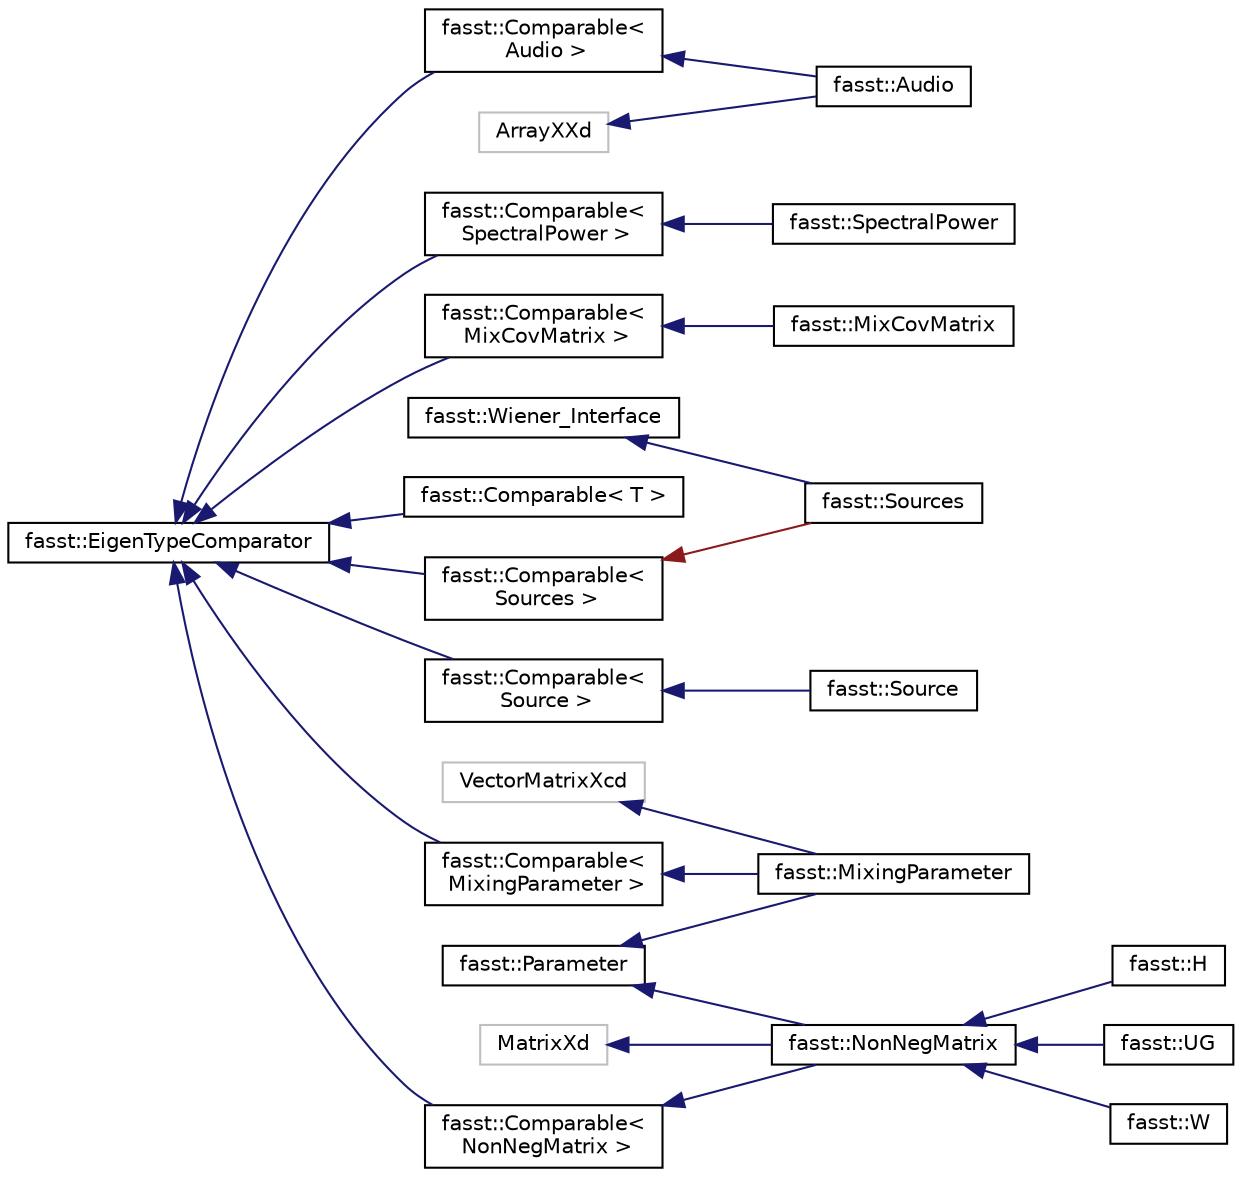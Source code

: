 digraph "Graphical Class Hierarchy"
{
  edge [fontname="Helvetica",fontsize="10",labelfontname="Helvetica",labelfontsize="10"];
  node [fontname="Helvetica",fontsize="10",shape=record];
  rankdir="LR";
  Node32 [label="ArrayXXd",height=0.2,width=0.4,color="grey75", fillcolor="white", style="filled"];
  Node32 -> Node21 [dir="back",color="midnightblue",fontsize="10",style="solid",fontname="Helvetica"];
  Node21 [label="fasst::Audio",height=0.2,width=0.4,color="black", fillcolor="white", style="filled",URL="$classfasst_1_1Audio.html"];
  Node19 [label="fasst::EigenTypeComparator",height=0.2,width=0.4,color="black", fillcolor="white", style="filled",URL="$classfasst_1_1EigenTypeComparator.html"];
  Node19 -> Node20 [dir="back",color="midnightblue",fontsize="10",style="solid",fontname="Helvetica"];
  Node20 [label="fasst::Comparable\<\l Audio \>",height=0.2,width=0.4,color="black", fillcolor="white", style="filled",URL="$classfasst_1_1Comparable.html"];
  Node20 -> Node21 [dir="back",color="midnightblue",fontsize="10",style="solid",fontname="Helvetica"];
  Node19 -> Node22 [dir="back",color="midnightblue",fontsize="10",style="solid",fontname="Helvetica"];
  Node22 [label="fasst::Comparable\<\l MixCovMatrix \>",height=0.2,width=0.4,color="black", fillcolor="white", style="filled",URL="$classfasst_1_1Comparable.html"];
  Node22 -> Node23 [dir="back",color="midnightblue",fontsize="10",style="solid",fontname="Helvetica"];
  Node23 [label="fasst::MixCovMatrix",height=0.2,width=0.4,color="black", fillcolor="white", style="filled",URL="$classfasst_1_1MixCovMatrix.html"];
  Node19 -> Node24 [dir="back",color="midnightblue",fontsize="10",style="solid",fontname="Helvetica"];
  Node24 [label="fasst::Comparable\<\l MixingParameter \>",height=0.2,width=0.4,color="black", fillcolor="white", style="filled",URL="$classfasst_1_1Comparable.html"];
  Node24 -> Node4 [dir="back",color="midnightblue",fontsize="10",style="solid",fontname="Helvetica"];
  Node4 [label="fasst::MixingParameter",height=0.2,width=0.4,color="black", fillcolor="white", style="filled",URL="$classfasst_1_1MixingParameter.html"];
  Node19 -> Node25 [dir="back",color="midnightblue",fontsize="10",style="solid",fontname="Helvetica"];
  Node25 [label="fasst::Comparable\<\l NonNegMatrix \>",height=0.2,width=0.4,color="black", fillcolor="white", style="filled",URL="$classfasst_1_1Comparable.html"];
  Node25 -> Node11 [dir="back",color="midnightblue",fontsize="10",style="solid",fontname="Helvetica"];
  Node11 [label="fasst::NonNegMatrix",height=0.2,width=0.4,color="black", fillcolor="white", style="filled",URL="$classfasst_1_1NonNegMatrix.html"];
  Node11 -> Node12 [dir="back",color="midnightblue",fontsize="10",style="solid",fontname="Helvetica"];
  Node12 [label="fasst::H",height=0.2,width=0.4,color="black", fillcolor="white", style="filled",URL="$classfasst_1_1H.html"];
  Node11 -> Node13 [dir="back",color="midnightblue",fontsize="10",style="solid",fontname="Helvetica"];
  Node13 [label="fasst::UG",height=0.2,width=0.4,color="black", fillcolor="white", style="filled",URL="$classfasst_1_1UG.html"];
  Node11 -> Node14 [dir="back",color="midnightblue",fontsize="10",style="solid",fontname="Helvetica"];
  Node14 [label="fasst::W",height=0.2,width=0.4,color="black", fillcolor="white", style="filled",URL="$classfasst_1_1W.html"];
  Node19 -> Node26 [dir="back",color="midnightblue",fontsize="10",style="solid",fontname="Helvetica"];
  Node26 [label="fasst::Comparable\<\l Source \>",height=0.2,width=0.4,color="black", fillcolor="white", style="filled",URL="$classfasst_1_1Comparable.html"];
  Node26 -> Node27 [dir="back",color="midnightblue",fontsize="10",style="solid",fontname="Helvetica"];
  Node27 [label="fasst::Source",height=0.2,width=0.4,color="black", fillcolor="white", style="filled",URL="$classfasst_1_1Source.html"];
  Node19 -> Node28 [dir="back",color="midnightblue",fontsize="10",style="solid",fontname="Helvetica"];
  Node28 [label="fasst::Comparable\<\l Sources \>",height=0.2,width=0.4,color="black", fillcolor="white", style="filled",URL="$classfasst_1_1Comparable.html"];
  Node28 -> Node1 [dir="back",color="firebrick4",fontsize="10",style="solid",fontname="Helvetica"];
  Node1 [label="fasst::Sources",height=0.2,width=0.4,color="black", fillcolor="white", style="filled",URL="$classfasst_1_1Sources.html"];
  Node19 -> Node29 [dir="back",color="midnightblue",fontsize="10",style="solid",fontname="Helvetica"];
  Node29 [label="fasst::Comparable\<\l SpectralPower \>",height=0.2,width=0.4,color="black", fillcolor="white", style="filled",URL="$classfasst_1_1Comparable.html"];
  Node29 -> Node30 [dir="back",color="midnightblue",fontsize="10",style="solid",fontname="Helvetica"];
  Node30 [label="fasst::SpectralPower",height=0.2,width=0.4,color="black", fillcolor="white", style="filled",URL="$classfasst_1_1SpectralPower.html"];
  Node19 -> Node31 [dir="back",color="midnightblue",fontsize="10",style="solid",fontname="Helvetica"];
  Node31 [label="fasst::Comparable\< T \>",height=0.2,width=0.4,color="black", fillcolor="white", style="filled",URL="$classfasst_1_1Comparable.html"];
  Node16 [label="MatrixXd",height=0.2,width=0.4,color="grey75", fillcolor="white", style="filled"];
  Node16 -> Node11 [dir="back",color="midnightblue",fontsize="10",style="solid",fontname="Helvetica"];
  Node10 [label="fasst::Parameter",height=0.2,width=0.4,color="black", fillcolor="white", style="filled",URL="$classfasst_1_1Parameter.html"];
  Node10 -> Node4 [dir="back",color="midnightblue",fontsize="10",style="solid",fontname="Helvetica"];
  Node10 -> Node11 [dir="back",color="midnightblue",fontsize="10",style="solid",fontname="Helvetica"];
  Node3 [label="VectorMatrixXcd",height=0.2,width=0.4,color="grey75", fillcolor="white", style="filled"];
  Node3 -> Node4 [dir="back",color="midnightblue",fontsize="10",style="solid",fontname="Helvetica"];
  Node0 [label="fasst::Wiener_Interface",height=0.2,width=0.4,color="black", fillcolor="white", style="filled",URL="$classfasst_1_1Wiener__Interface.html"];
  Node0 -> Node1 [dir="back",color="midnightblue",fontsize="10",style="solid",fontname="Helvetica"];
}
